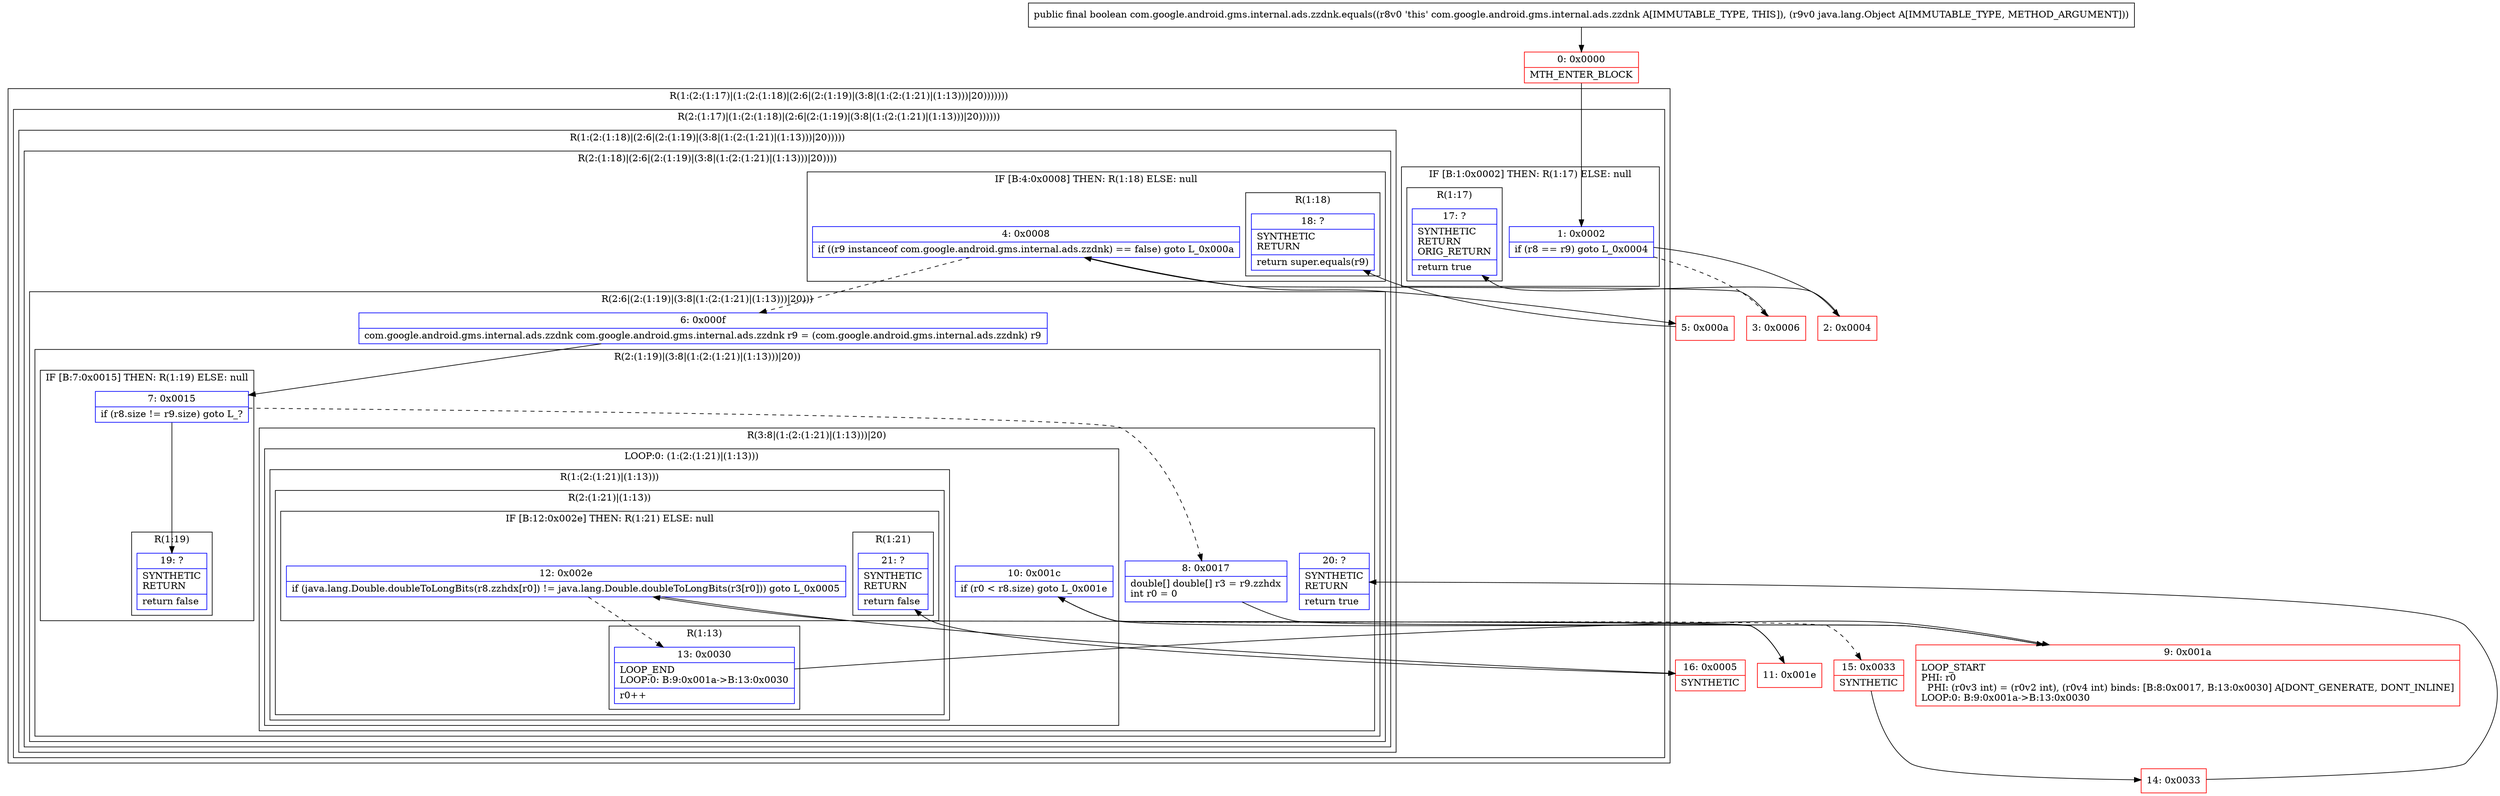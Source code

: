 digraph "CFG forcom.google.android.gms.internal.ads.zzdnk.equals(Ljava\/lang\/Object;)Z" {
subgraph cluster_Region_1262888791 {
label = "R(1:(2:(1:17)|(1:(2:(1:18)|(2:6|(2:(1:19)|(3:8|(1:(2:(1:21)|(1:13)))|20)))))))";
node [shape=record,color=blue];
subgraph cluster_Region_1237367583 {
label = "R(2:(1:17)|(1:(2:(1:18)|(2:6|(2:(1:19)|(3:8|(1:(2:(1:21)|(1:13)))|20))))))";
node [shape=record,color=blue];
subgraph cluster_IfRegion_1938356697 {
label = "IF [B:1:0x0002] THEN: R(1:17) ELSE: null";
node [shape=record,color=blue];
Node_1 [shape=record,label="{1\:\ 0x0002|if (r8 == r9) goto L_0x0004\l}"];
subgraph cluster_Region_1967198713 {
label = "R(1:17)";
node [shape=record,color=blue];
Node_17 [shape=record,label="{17\:\ ?|SYNTHETIC\lRETURN\lORIG_RETURN\l|return true\l}"];
}
}
subgraph cluster_Region_264760473 {
label = "R(1:(2:(1:18)|(2:6|(2:(1:19)|(3:8|(1:(2:(1:21)|(1:13)))|20)))))";
node [shape=record,color=blue];
subgraph cluster_Region_1125365309 {
label = "R(2:(1:18)|(2:6|(2:(1:19)|(3:8|(1:(2:(1:21)|(1:13)))|20))))";
node [shape=record,color=blue];
subgraph cluster_IfRegion_2011290039 {
label = "IF [B:4:0x0008] THEN: R(1:18) ELSE: null";
node [shape=record,color=blue];
Node_4 [shape=record,label="{4\:\ 0x0008|if ((r9 instanceof com.google.android.gms.internal.ads.zzdnk) == false) goto L_0x000a\l}"];
subgraph cluster_Region_181583979 {
label = "R(1:18)";
node [shape=record,color=blue];
Node_18 [shape=record,label="{18\:\ ?|SYNTHETIC\lRETURN\l|return super.equals(r9)\l}"];
}
}
subgraph cluster_Region_415296262 {
label = "R(2:6|(2:(1:19)|(3:8|(1:(2:(1:21)|(1:13)))|20)))";
node [shape=record,color=blue];
Node_6 [shape=record,label="{6\:\ 0x000f|com.google.android.gms.internal.ads.zzdnk com.google.android.gms.internal.ads.zzdnk r9 = (com.google.android.gms.internal.ads.zzdnk) r9\l}"];
subgraph cluster_Region_977360524 {
label = "R(2:(1:19)|(3:8|(1:(2:(1:21)|(1:13)))|20))";
node [shape=record,color=blue];
subgraph cluster_IfRegion_2050278022 {
label = "IF [B:7:0x0015] THEN: R(1:19) ELSE: null";
node [shape=record,color=blue];
Node_7 [shape=record,label="{7\:\ 0x0015|if (r8.size != r9.size) goto L_?\l}"];
subgraph cluster_Region_1690156455 {
label = "R(1:19)";
node [shape=record,color=blue];
Node_19 [shape=record,label="{19\:\ ?|SYNTHETIC\lRETURN\l|return false\l}"];
}
}
subgraph cluster_Region_528625229 {
label = "R(3:8|(1:(2:(1:21)|(1:13)))|20)";
node [shape=record,color=blue];
Node_8 [shape=record,label="{8\:\ 0x0017|double[] double[] r3 = r9.zzhdx\lint r0 = 0\l}"];
subgraph cluster_LoopRegion_538465819 {
label = "LOOP:0: (1:(2:(1:21)|(1:13)))";
node [shape=record,color=blue];
Node_10 [shape=record,label="{10\:\ 0x001c|if (r0 \< r8.size) goto L_0x001e\l}"];
subgraph cluster_Region_501804262 {
label = "R(1:(2:(1:21)|(1:13)))";
node [shape=record,color=blue];
subgraph cluster_Region_19248808 {
label = "R(2:(1:21)|(1:13))";
node [shape=record,color=blue];
subgraph cluster_IfRegion_1058996773 {
label = "IF [B:12:0x002e] THEN: R(1:21) ELSE: null";
node [shape=record,color=blue];
Node_12 [shape=record,label="{12\:\ 0x002e|if (java.lang.Double.doubleToLongBits(r8.zzhdx[r0]) != java.lang.Double.doubleToLongBits(r3[r0])) goto L_0x0005\l}"];
subgraph cluster_Region_828400950 {
label = "R(1:21)";
node [shape=record,color=blue];
Node_21 [shape=record,label="{21\:\ ?|SYNTHETIC\lRETURN\l|return false\l}"];
}
}
subgraph cluster_Region_2095349868 {
label = "R(1:13)";
node [shape=record,color=blue];
Node_13 [shape=record,label="{13\:\ 0x0030|LOOP_END\lLOOP:0: B:9:0x001a\-\>B:13:0x0030\l|r0++\l}"];
}
}
}
}
Node_20 [shape=record,label="{20\:\ ?|SYNTHETIC\lRETURN\l|return true\l}"];
}
}
}
}
}
}
}
Node_0 [shape=record,color=red,label="{0\:\ 0x0000|MTH_ENTER_BLOCK\l}"];
Node_2 [shape=record,color=red,label="{2\:\ 0x0004}"];
Node_3 [shape=record,color=red,label="{3\:\ 0x0006}"];
Node_5 [shape=record,color=red,label="{5\:\ 0x000a}"];
Node_9 [shape=record,color=red,label="{9\:\ 0x001a|LOOP_START\lPHI: r0 \l  PHI: (r0v3 int) = (r0v2 int), (r0v4 int) binds: [B:8:0x0017, B:13:0x0030] A[DONT_GENERATE, DONT_INLINE]\lLOOP:0: B:9:0x001a\-\>B:13:0x0030\l}"];
Node_11 [shape=record,color=red,label="{11\:\ 0x001e}"];
Node_14 [shape=record,color=red,label="{14\:\ 0x0033}"];
Node_15 [shape=record,color=red,label="{15\:\ 0x0033|SYNTHETIC\l}"];
Node_16 [shape=record,color=red,label="{16\:\ 0x0005|SYNTHETIC\l}"];
MethodNode[shape=record,label="{public final boolean com.google.android.gms.internal.ads.zzdnk.equals((r8v0 'this' com.google.android.gms.internal.ads.zzdnk A[IMMUTABLE_TYPE, THIS]), (r9v0 java.lang.Object A[IMMUTABLE_TYPE, METHOD_ARGUMENT])) }"];
MethodNode -> Node_0;
Node_1 -> Node_2;
Node_1 -> Node_3[style=dashed];
Node_4 -> Node_5;
Node_4 -> Node_6[style=dashed];
Node_6 -> Node_7;
Node_7 -> Node_8[style=dashed];
Node_7 -> Node_19;
Node_8 -> Node_9;
Node_10 -> Node_11;
Node_10 -> Node_15[style=dashed];
Node_12 -> Node_13[style=dashed];
Node_12 -> Node_16;
Node_13 -> Node_9;
Node_0 -> Node_1;
Node_2 -> Node_17;
Node_3 -> Node_4;
Node_5 -> Node_18;
Node_9 -> Node_10;
Node_11 -> Node_12;
Node_14 -> Node_20;
Node_15 -> Node_14;
Node_16 -> Node_21;
}


